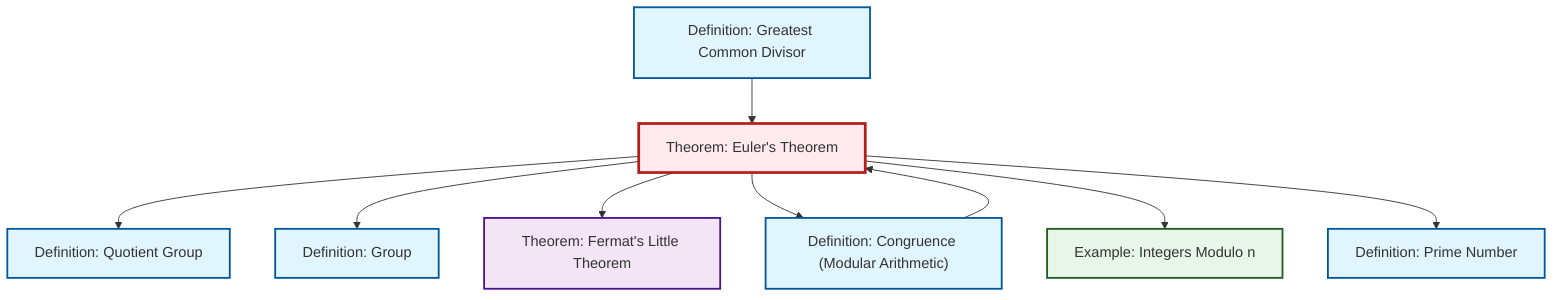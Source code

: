 graph TD
    classDef definition fill:#e1f5fe,stroke:#01579b,stroke-width:2px
    classDef theorem fill:#f3e5f5,stroke:#4a148c,stroke-width:2px
    classDef axiom fill:#fff3e0,stroke:#e65100,stroke-width:2px
    classDef example fill:#e8f5e9,stroke:#1b5e20,stroke-width:2px
    classDef current fill:#ffebee,stroke:#b71c1c,stroke-width:3px
    thm-fermat-little["Theorem: Fermat's Little Theorem"]:::theorem
    def-gcd["Definition: Greatest Common Divisor"]:::definition
    def-group["Definition: Group"]:::definition
    def-quotient-group["Definition: Quotient Group"]:::definition
    thm-euler["Theorem: Euler's Theorem"]:::theorem
    def-prime["Definition: Prime Number"]:::definition
    def-congruence["Definition: Congruence (Modular Arithmetic)"]:::definition
    ex-quotient-integers-mod-n["Example: Integers Modulo n"]:::example
    thm-euler --> def-quotient-group
    def-congruence --> thm-euler
    thm-euler --> def-group
    thm-euler --> thm-fermat-little
    thm-euler --> def-congruence
    thm-euler --> ex-quotient-integers-mod-n
    thm-euler --> def-prime
    def-gcd --> thm-euler
    class thm-euler current